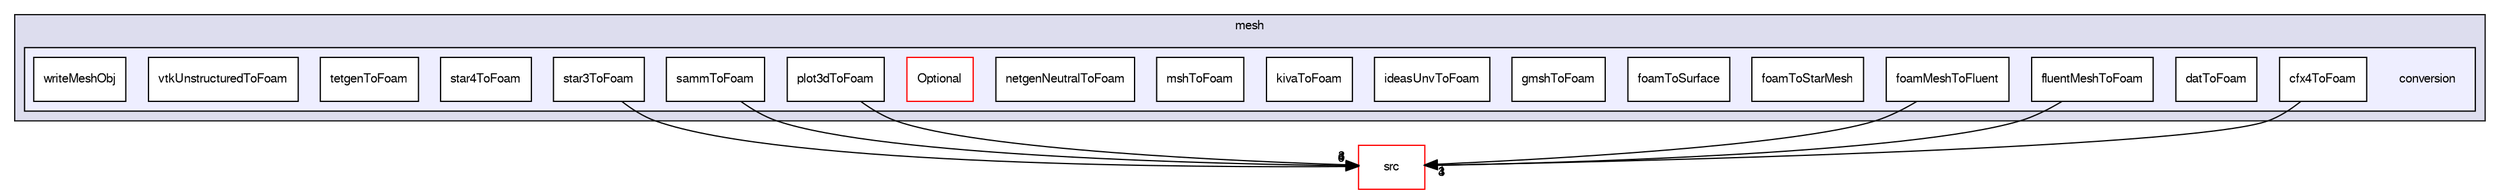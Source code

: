 digraph "applications/utilities/mesh/conversion" {
  bgcolor=transparent;
  compound=true
  node [ fontsize="10", fontname="FreeSans"];
  edge [ labelfontsize="10", labelfontname="FreeSans"];
  subgraph clusterdir_d0d736d3dc14112e53d1ae4faa8f931f {
    graph [ bgcolor="#ddddee", pencolor="black", label="mesh" fontname="FreeSans", fontsize="10", URL="dir_d0d736d3dc14112e53d1ae4faa8f931f.html"]
  subgraph clusterdir_5148cfe1bce83bc5fdc09a52963260a1 {
    graph [ bgcolor="#eeeeff", pencolor="black", label="" URL="dir_5148cfe1bce83bc5fdc09a52963260a1.html"];
    dir_5148cfe1bce83bc5fdc09a52963260a1 [shape=plaintext label="conversion"];
    dir_389096898f4c2507034e69176c4716cf [shape=box label="cfx4ToFoam" color="black" fillcolor="white" style="filled" URL="dir_389096898f4c2507034e69176c4716cf.html"];
    dir_2b9166bac7a93a047483cf2792b9e951 [shape=box label="datToFoam" color="black" fillcolor="white" style="filled" URL="dir_2b9166bac7a93a047483cf2792b9e951.html"];
    dir_b9713b4cea2ce4e7506fc6820e35d935 [shape=box label="fluentMeshToFoam" color="black" fillcolor="white" style="filled" URL="dir_b9713b4cea2ce4e7506fc6820e35d935.html"];
    dir_73854add1fdae3760c405c4d3010148b [shape=box label="foamMeshToFluent" color="black" fillcolor="white" style="filled" URL="dir_73854add1fdae3760c405c4d3010148b.html"];
    dir_142cbbca35cb5a7f79000089b490a6c2 [shape=box label="foamToStarMesh" color="black" fillcolor="white" style="filled" URL="dir_142cbbca35cb5a7f79000089b490a6c2.html"];
    dir_ad228aa0fb3ae1a2021e49d2a495222c [shape=box label="foamToSurface" color="black" fillcolor="white" style="filled" URL="dir_ad228aa0fb3ae1a2021e49d2a495222c.html"];
    dir_70ca48d6efc076aae6c126917cb7ccc1 [shape=box label="gmshToFoam" color="black" fillcolor="white" style="filled" URL="dir_70ca48d6efc076aae6c126917cb7ccc1.html"];
    dir_506df7e38b3b5a79208f7247243fa0d4 [shape=box label="ideasUnvToFoam" color="black" fillcolor="white" style="filled" URL="dir_506df7e38b3b5a79208f7247243fa0d4.html"];
    dir_70a35c3100dccfae8438cdc5e1bf1d20 [shape=box label="kivaToFoam" color="black" fillcolor="white" style="filled" URL="dir_70a35c3100dccfae8438cdc5e1bf1d20.html"];
    dir_a46e8d2206e3be6c7b78fdb765edd2c0 [shape=box label="mshToFoam" color="black" fillcolor="white" style="filled" URL="dir_a46e8d2206e3be6c7b78fdb765edd2c0.html"];
    dir_051a5c3b06444e14523b274f8c42ddd5 [shape=box label="netgenNeutralToFoam" color="black" fillcolor="white" style="filled" URL="dir_051a5c3b06444e14523b274f8c42ddd5.html"];
    dir_dcf56d1b49b3f44e2489d1924cfd161f [shape=box label="Optional" color="red" fillcolor="white" style="filled" URL="dir_dcf56d1b49b3f44e2489d1924cfd161f.html"];
    dir_8a34e266a46bc2c381216fc779cbe3e5 [shape=box label="plot3dToFoam" color="black" fillcolor="white" style="filled" URL="dir_8a34e266a46bc2c381216fc779cbe3e5.html"];
    dir_d7909ffc28725e8e7b7d7a93ed8829bb [shape=box label="sammToFoam" color="black" fillcolor="white" style="filled" URL="dir_d7909ffc28725e8e7b7d7a93ed8829bb.html"];
    dir_fafe5acdb2e7b8e9b726b74918f6e09d [shape=box label="star3ToFoam" color="black" fillcolor="white" style="filled" URL="dir_fafe5acdb2e7b8e9b726b74918f6e09d.html"];
    dir_5b11e8509f464b87e9a624662b75e9b5 [shape=box label="star4ToFoam" color="black" fillcolor="white" style="filled" URL="dir_5b11e8509f464b87e9a624662b75e9b5.html"];
    dir_1a5f24bcf61aa98df784818729263256 [shape=box label="tetgenToFoam" color="black" fillcolor="white" style="filled" URL="dir_1a5f24bcf61aa98df784818729263256.html"];
    dir_7c4dd574f2afc732d6aa3a6f6a2abb3d [shape=box label="vtkUnstructuredToFoam" color="black" fillcolor="white" style="filled" URL="dir_7c4dd574f2afc732d6aa3a6f6a2abb3d.html"];
    dir_25556a0bee35b151b31f549a2471c4f3 [shape=box label="writeMeshObj" color="black" fillcolor="white" style="filled" URL="dir_25556a0bee35b151b31f549a2471c4f3.html"];
  }
  }
  dir_68267d1309a1af8e8297ef4c3efbcdba [shape=box label="src" color="red" URL="dir_68267d1309a1af8e8297ef4c3efbcdba.html"];
  dir_fafe5acdb2e7b8e9b726b74918f6e09d->dir_68267d1309a1af8e8297ef4c3efbcdba [headlabel="6", labeldistance=1.5 headhref="dir_000324_000568.html"];
  dir_8a34e266a46bc2c381216fc779cbe3e5->dir_68267d1309a1af8e8297ef4c3efbcdba [headlabel="3", labeldistance=1.5 headhref="dir_000307_000568.html"];
  dir_73854add1fdae3760c405c4d3010148b->dir_68267d1309a1af8e8297ef4c3efbcdba [headlabel="1", labeldistance=1.5 headhref="dir_000310_000568.html"];
  dir_389096898f4c2507034e69176c4716cf->dir_68267d1309a1af8e8297ef4c3efbcdba [headlabel="3", labeldistance=1.5 headhref="dir_000306_000568.html"];
  dir_d7909ffc28725e8e7b7d7a93ed8829bb->dir_68267d1309a1af8e8297ef4c3efbcdba [headlabel="4", labeldistance=1.5 headhref="dir_000323_000568.html"];
  dir_b9713b4cea2ce4e7506fc6820e35d935->dir_68267d1309a1af8e8297ef4c3efbcdba [headlabel="4", labeldistance=1.5 headhref="dir_000309_000568.html"];
}
